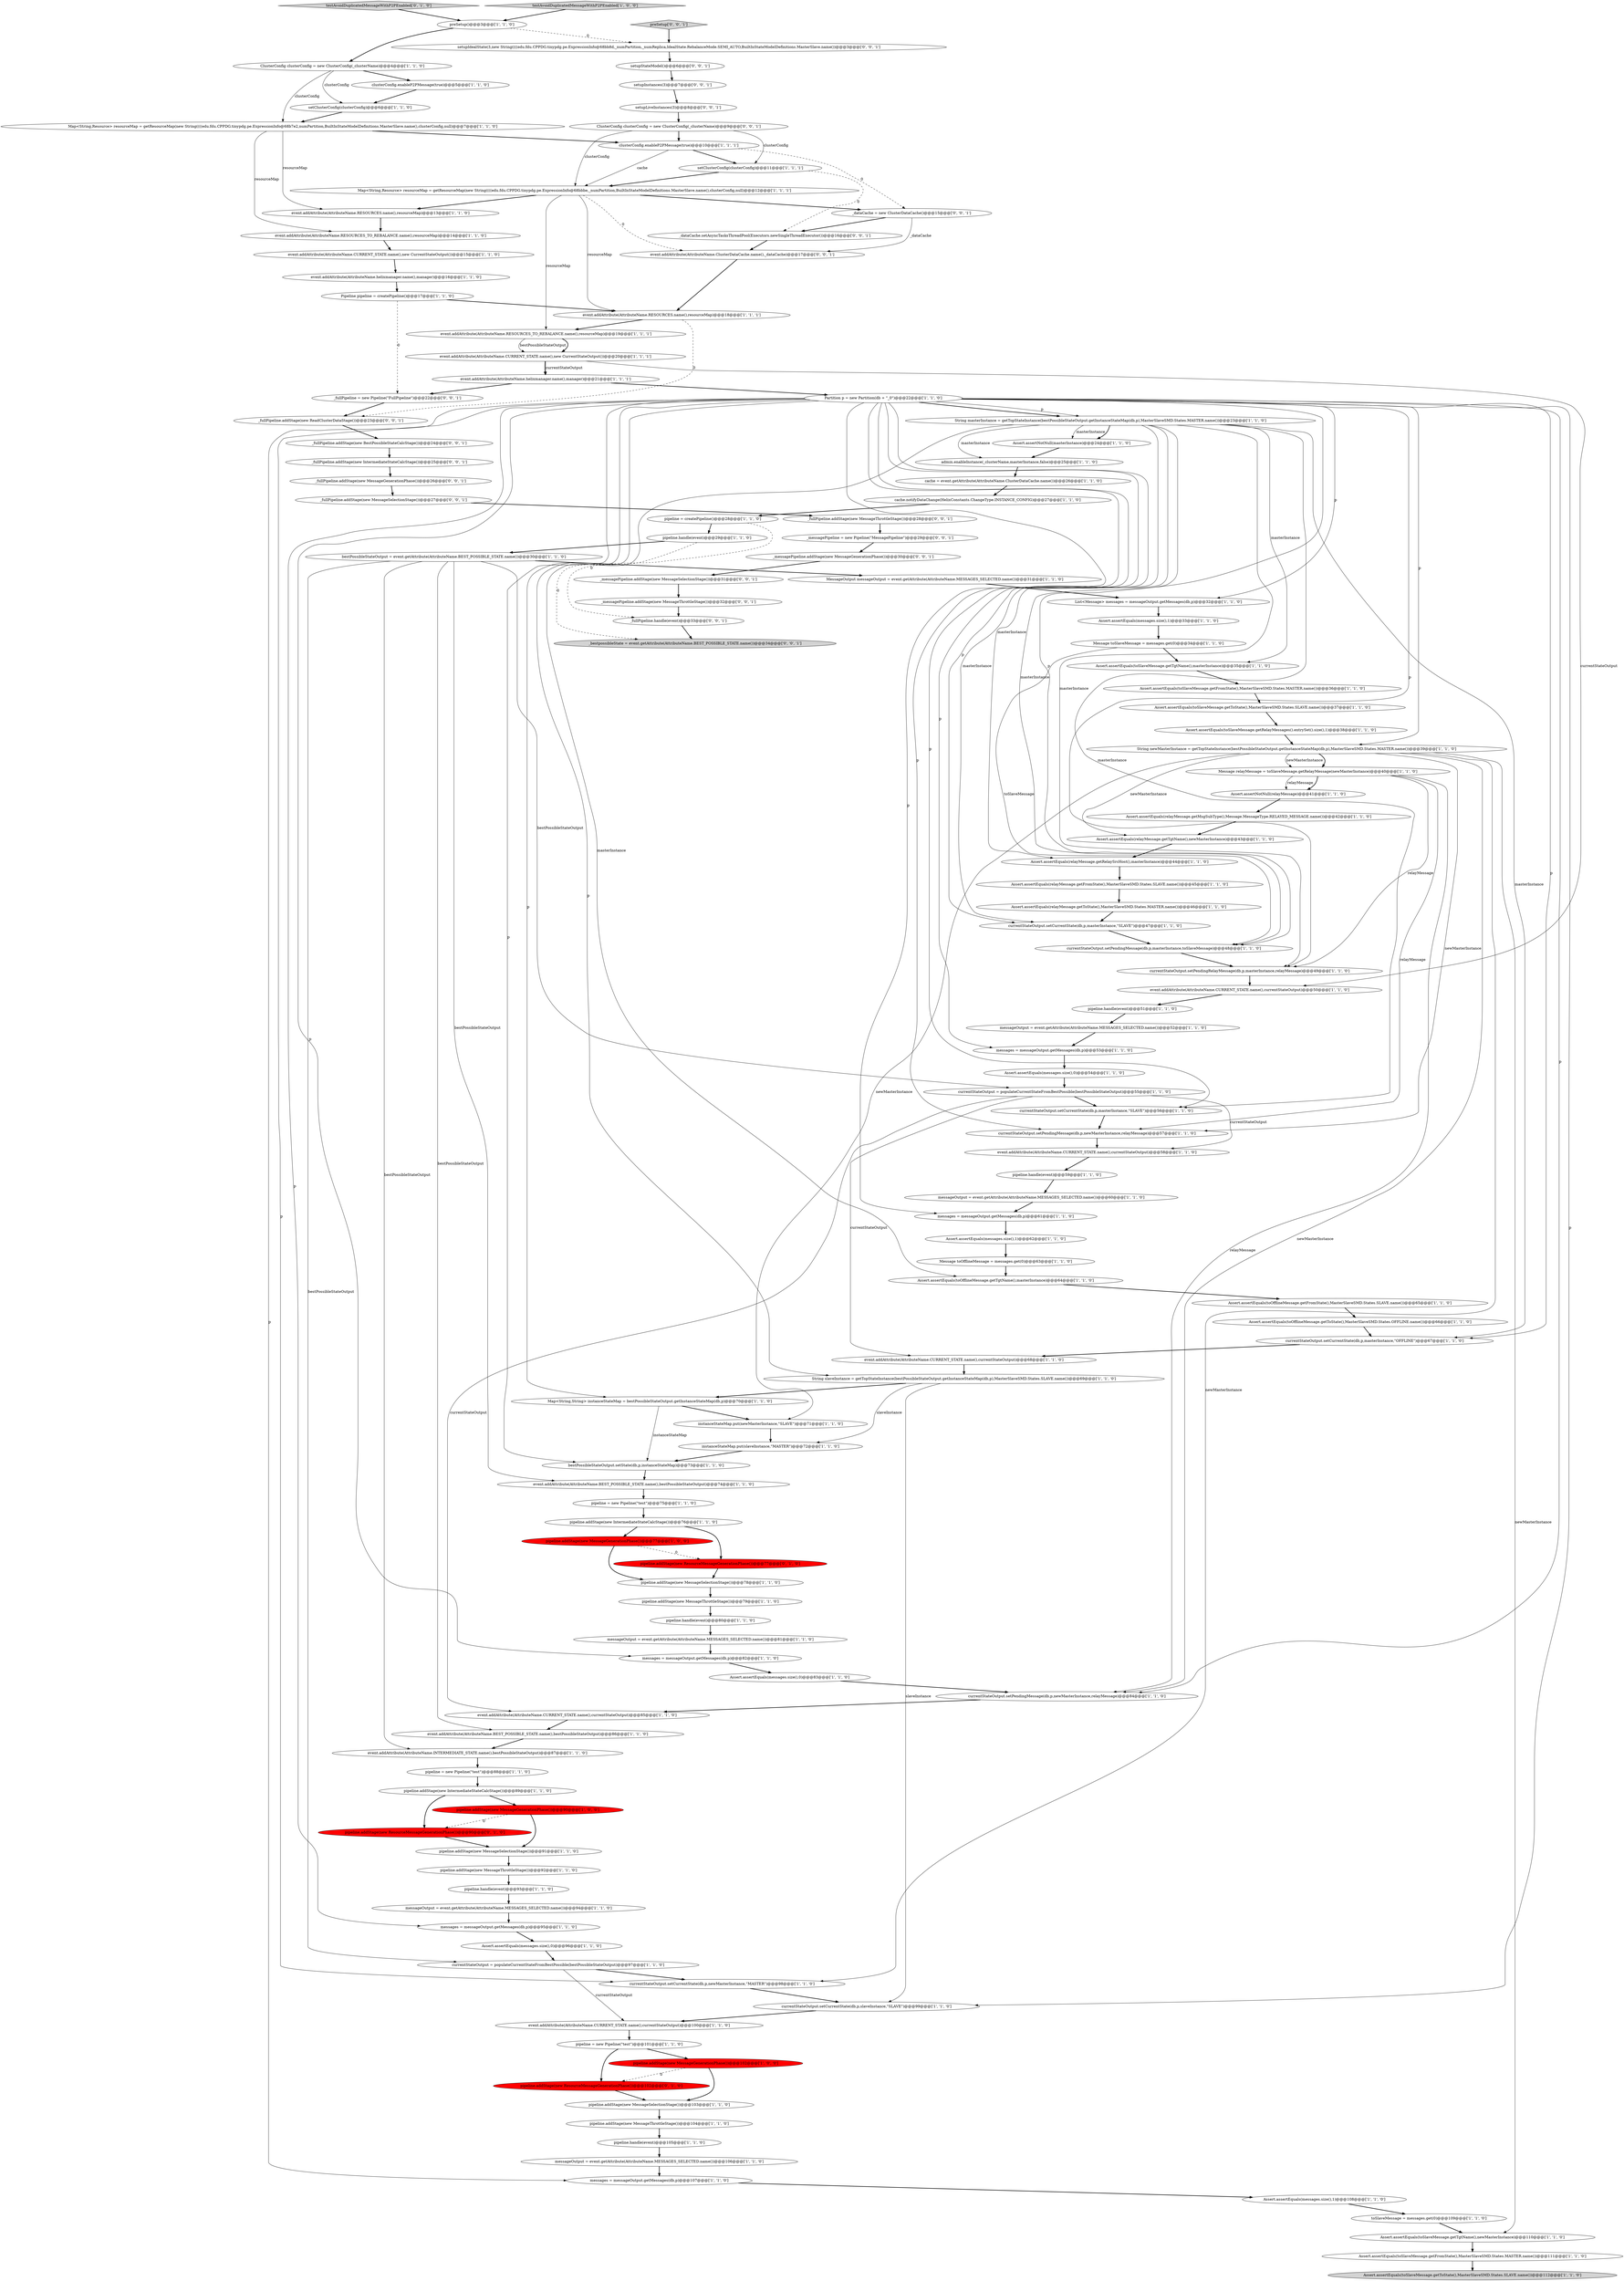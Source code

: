 digraph {
102 [style = filled, label = "toSlaveMessage = messages.get(0)@@@109@@@['1', '1', '0']", fillcolor = white, shape = ellipse image = "AAA0AAABBB1BBB"];
39 [style = filled, label = "event.addAttribute(AttributeName.CURRENT_STATE.name(),currentStateOutput)@@@50@@@['1', '1', '0']", fillcolor = white, shape = ellipse image = "AAA0AAABBB1BBB"];
30 [style = filled, label = "messageOutput = event.getAttribute(AttributeName.MESSAGES_SELECTED.name())@@@52@@@['1', '1', '0']", fillcolor = white, shape = ellipse image = "AAA0AAABBB1BBB"];
85 [style = filled, label = "messageOutput = event.getAttribute(AttributeName.MESSAGES_SELECTED.name())@@@60@@@['1', '1', '0']", fillcolor = white, shape = ellipse image = "AAA0AAABBB1BBB"];
23 [style = filled, label = "Assert.assertEquals(toOfflineMessage.getTgtName(),masterInstance)@@@64@@@['1', '1', '0']", fillcolor = white, shape = ellipse image = "AAA0AAABBB1BBB"];
109 [style = filled, label = "testAvoidDuplicatedMessageWithP2PEnabled['0', '1', '0']", fillcolor = lightgray, shape = diamond image = "AAA0AAABBB2BBB"];
63 [style = filled, label = "pipeline.handle(event)@@@29@@@['1', '1', '0']", fillcolor = white, shape = ellipse image = "AAA0AAABBB1BBB"];
67 [style = filled, label = "pipeline.handle(event)@@@105@@@['1', '1', '0']", fillcolor = white, shape = ellipse image = "AAA0AAABBB1BBB"];
83 [style = filled, label = "cache.notifyDataChange(HelixConstants.ChangeType.INSTANCE_CONFIG)@@@27@@@['1', '1', '0']", fillcolor = white, shape = ellipse image = "AAA0AAABBB1BBB"];
104 [style = filled, label = "testAvoidDuplicatedMessageWithP2PEnabled['1', '0', '0']", fillcolor = lightgray, shape = diamond image = "AAA0AAABBB1BBB"];
13 [style = filled, label = "event.addAttribute(AttributeName.RESOURCES.name(),resourceMap)@@@18@@@['1', '1', '1']", fillcolor = white, shape = ellipse image = "AAA0AAABBB1BBB"];
0 [style = filled, label = "currentStateOutput.setPendingMessage(db,p,newMasterInstance,relayMessage)@@@57@@@['1', '1', '0']", fillcolor = white, shape = ellipse image = "AAA0AAABBB1BBB"];
72 [style = filled, label = "pipeline.addStage(new MessageGenerationPhase())@@@77@@@['1', '0', '0']", fillcolor = red, shape = ellipse image = "AAA1AAABBB1BBB"];
105 [style = filled, label = "pipeline.addStage(new MessageGenerationPhase())@@@90@@@['1', '0', '0']", fillcolor = red, shape = ellipse image = "AAA1AAABBB1BBB"];
11 [style = filled, label = "currentStateOutput.setPendingMessage(db,p,newMasterInstance,relayMessage)@@@84@@@['1', '1', '0']", fillcolor = white, shape = ellipse image = "AAA0AAABBB1BBB"];
35 [style = filled, label = "Assert.assertEquals(toSlaveMessage.getToState(),MasterSlaveSMD.States.SLAVE.name())@@@112@@@['1', '1', '0']", fillcolor = lightgray, shape = ellipse image = "AAA0AAABBB1BBB"];
98 [style = filled, label = "setClusterConfig(clusterConfig)@@@11@@@['1', '1', '1']", fillcolor = white, shape = ellipse image = "AAA0AAABBB1BBB"];
103 [style = filled, label = "pipeline.handle(event)@@@80@@@['1', '1', '0']", fillcolor = white, shape = ellipse image = "AAA0AAABBB1BBB"];
107 [style = filled, label = "String masterInstance = getTopStateInstance(bestPossibleStateOutput.getInstanceStateMap(db,p),MasterSlaveSMD.States.MASTER.name())@@@23@@@['1', '1', '0']", fillcolor = white, shape = ellipse image = "AAA0AAABBB1BBB"];
33 [style = filled, label = "event.addAttribute(AttributeName.CURRENT_STATE.name(),currentStateOutput)@@@100@@@['1', '1', '0']", fillcolor = white, shape = ellipse image = "AAA0AAABBB1BBB"];
69 [style = filled, label = "pipeline.addStage(new MessageThrottleStage())@@@104@@@['1', '1', '0']", fillcolor = white, shape = ellipse image = "AAA0AAABBB1BBB"];
32 [style = filled, label = "pipeline = new Pipeline(\"test\")@@@75@@@['1', '1', '0']", fillcolor = white, shape = ellipse image = "AAA0AAABBB1BBB"];
110 [style = filled, label = "pipeline.addStage(new ResourceMessageGenerationPhase())@@@90@@@['0', '1', '0']", fillcolor = red, shape = ellipse image = "AAA1AAABBB2BBB"];
132 [style = filled, label = "_fullPipeline = new Pipeline(\"FullPipeline\")@@@22@@@['0', '0', '1']", fillcolor = white, shape = ellipse image = "AAA0AAABBB3BBB"];
5 [style = filled, label = "event.addAttribute(AttributeName.RESOURCES_TO_REBALANCE.name(),resourceMap)@@@19@@@['1', '1', '1']", fillcolor = white, shape = ellipse image = "AAA0AAABBB1BBB"];
1 [style = filled, label = "currentStateOutput = populateCurrentStateFromBestPossible(bestPossibleStateOutput)@@@97@@@['1', '1', '0']", fillcolor = white, shape = ellipse image = "AAA0AAABBB1BBB"];
15 [style = filled, label = "Assert.assertEquals(messages.size(),1)@@@108@@@['1', '1', '0']", fillcolor = white, shape = ellipse image = "AAA0AAABBB1BBB"];
73 [style = filled, label = "Assert.assertEquals(relayMessage.getRelaySrcHost(),masterInstance)@@@44@@@['1', '1', '0']", fillcolor = white, shape = ellipse image = "AAA0AAABBB1BBB"];
24 [style = filled, label = "pipeline.addStage(new IntermediateStateCalcStage())@@@76@@@['1', '1', '0']", fillcolor = white, shape = ellipse image = "AAA0AAABBB1BBB"];
53 [style = filled, label = "event.addAttribute(AttributeName.helixmanager.name(),manager)@@@16@@@['1', '1', '0']", fillcolor = white, shape = ellipse image = "AAA0AAABBB1BBB"];
66 [style = filled, label = "pipeline.addStage(new MessageGenerationPhase())@@@102@@@['1', '0', '0']", fillcolor = red, shape = ellipse image = "AAA1AAABBB1BBB"];
86 [style = filled, label = "event.addAttribute(AttributeName.CURRENT_STATE.name(),new CurrentStateOutput())@@@15@@@['1', '1', '0']", fillcolor = white, shape = ellipse image = "AAA0AAABBB1BBB"];
115 [style = filled, label = "_messagePipeline.addStage(new MessageThrottleStage())@@@32@@@['0', '0', '1']", fillcolor = white, shape = ellipse image = "AAA0AAABBB3BBB"];
3 [style = filled, label = "bestPossibleStateOutput = event.getAttribute(AttributeName.BEST_POSSIBLE_STATE.name())@@@30@@@['1', '1', '0']", fillcolor = white, shape = ellipse image = "AAA0AAABBB1BBB"];
112 [style = filled, label = "pipeline.addStage(new ResourceMessageGenerationPhase())@@@77@@@['0', '1', '0']", fillcolor = red, shape = ellipse image = "AAA1AAABBB2BBB"];
65 [style = filled, label = "instanceStateMap.put(slaveInstance,\"MASTER\")@@@72@@@['1', '1', '0']", fillcolor = white, shape = ellipse image = "AAA0AAABBB1BBB"];
118 [style = filled, label = "_fullPipeline.handle(event)@@@33@@@['0', '0', '1']", fillcolor = white, shape = ellipse image = "AAA0AAABBB3BBB"];
21 [style = filled, label = "Assert.assertNotNull(relayMessage)@@@41@@@['1', '1', '0']", fillcolor = white, shape = ellipse image = "AAA0AAABBB1BBB"];
27 [style = filled, label = "instanceStateMap.put(newMasterInstance,\"SLAVE\")@@@71@@@['1', '1', '0']", fillcolor = white, shape = ellipse image = "AAA0AAABBB1BBB"];
25 [style = filled, label = "Map<String,Resource> resourceMap = getResourceMap(new String((((edu.fdu.CPPDG.tinypdg.pe.ExpressionInfo@68bbbe,_numPartition,BuiltInStateModelDefinitions.MasterSlave.name(),clusterConfig,null)@@@12@@@['1', '1', '1']", fillcolor = white, shape = ellipse image = "AAA0AAABBB1BBB"];
129 [style = filled, label = "_bestpossibleState = event.getAttribute(AttributeName.BEST_POSSIBLE_STATE.name())@@@34@@@['0', '0', '1']", fillcolor = lightgray, shape = ellipse image = "AAA0AAABBB3BBB"];
49 [style = filled, label = "clusterConfig.enableP2PMessage(true)@@@10@@@['1', '1', '1']", fillcolor = white, shape = ellipse image = "AAA0AAABBB1BBB"];
55 [style = filled, label = "preSetup()@@@3@@@['1', '1', '0']", fillcolor = white, shape = ellipse image = "AAA0AAABBB1BBB"];
89 [style = filled, label = "Partition p = new Partition(db + \"_0\")@@@22@@@['1', '1', '0']", fillcolor = white, shape = ellipse image = "AAA0AAABBB1BBB"];
47 [style = filled, label = "event.addAttribute(AttributeName.helixmanager.name(),manager)@@@21@@@['1', '1', '1']", fillcolor = white, shape = ellipse image = "AAA0AAABBB1BBB"];
78 [style = filled, label = "Assert.assertEquals(messages.size(),0)@@@54@@@['1', '1', '0']", fillcolor = white, shape = ellipse image = "AAA0AAABBB1BBB"];
76 [style = filled, label = "pipeline = new Pipeline(\"test\")@@@101@@@['1', '1', '0']", fillcolor = white, shape = ellipse image = "AAA0AAABBB1BBB"];
56 [style = filled, label = "pipeline.addStage(new MessageThrottleStage())@@@79@@@['1', '1', '0']", fillcolor = white, shape = ellipse image = "AAA0AAABBB1BBB"];
61 [style = filled, label = "admin.enableInstance(_clusterName,masterInstance,false)@@@25@@@['1', '1', '0']", fillcolor = white, shape = ellipse image = "AAA0AAABBB1BBB"];
6 [style = filled, label = "event.addAttribute(AttributeName.BEST_POSSIBLE_STATE.name(),bestPossibleStateOutput)@@@74@@@['1', '1', '0']", fillcolor = white, shape = ellipse image = "AAA0AAABBB1BBB"];
36 [style = filled, label = "messages = messageOutput.getMessages(db,p)@@@107@@@['1', '1', '0']", fillcolor = white, shape = ellipse image = "AAA0AAABBB1BBB"];
57 [style = filled, label = "messageOutput = event.getAttribute(AttributeName.MESSAGES_SELECTED.name())@@@94@@@['1', '1', '0']", fillcolor = white, shape = ellipse image = "AAA0AAABBB1BBB"];
106 [style = filled, label = "event.addAttribute(AttributeName.RESOURCES_TO_REBALANCE.name(),resourceMap)@@@14@@@['1', '1', '0']", fillcolor = white, shape = ellipse image = "AAA0AAABBB1BBB"];
46 [style = filled, label = "MessageOutput messageOutput = event.getAttribute(AttributeName.MESSAGES_SELECTED.name())@@@31@@@['1', '1', '0']", fillcolor = white, shape = ellipse image = "AAA0AAABBB1BBB"];
58 [style = filled, label = "Assert.assertEquals(toSlaveMessage.getToState(),MasterSlaveSMD.States.SLAVE.name())@@@37@@@['1', '1', '0']", fillcolor = white, shape = ellipse image = "AAA0AAABBB1BBB"];
120 [style = filled, label = "ClusterConfig clusterConfig = new ClusterConfig(_clusterName)@@@9@@@['0', '0', '1']", fillcolor = white, shape = ellipse image = "AAA0AAABBB3BBB"];
40 [style = filled, label = "Assert.assertEquals(toOfflineMessage.getToState(),MasterSlaveSMD.States.OFFLINE.name())@@@66@@@['1', '1', '0']", fillcolor = white, shape = ellipse image = "AAA0AAABBB1BBB"];
52 [style = filled, label = "event.addAttribute(AttributeName.CURRENT_STATE.name(),currentStateOutput)@@@68@@@['1', '1', '0']", fillcolor = white, shape = ellipse image = "AAA0AAABBB1BBB"];
127 [style = filled, label = "setupIdealState(3,new String((((edu.fdu.CPPDG.tinypdg.pe.ExpressionInfo@68bb8d,_numPartition,_numReplica,IdealState.RebalanceMode.SEMI_AUTO,BuiltInStateModelDefinitions.MasterSlave.name())@@@3@@@['0', '0', '1']", fillcolor = white, shape = ellipse image = "AAA0AAABBB3BBB"];
99 [style = filled, label = "messages = messageOutput.getMessages(db,p)@@@53@@@['1', '1', '0']", fillcolor = white, shape = ellipse image = "AAA0AAABBB1BBB"];
87 [style = filled, label = "Message toSlaveMessage = messages.get(0)@@@34@@@['1', '1', '0']", fillcolor = white, shape = ellipse image = "AAA0AAABBB1BBB"];
95 [style = filled, label = "messages = messageOutput.getMessages(db,p)@@@95@@@['1', '1', '0']", fillcolor = white, shape = ellipse image = "AAA0AAABBB1BBB"];
14 [style = filled, label = "bestPossibleStateOutput.setState(db,p,instanceStateMap)@@@73@@@['1', '1', '0']", fillcolor = white, shape = ellipse image = "AAA0AAABBB1BBB"];
114 [style = filled, label = "setupStateModel()@@@6@@@['0', '0', '1']", fillcolor = white, shape = ellipse image = "AAA0AAABBB3BBB"];
41 [style = filled, label = "currentStateOutput.setCurrentState(db,p,masterInstance,\"SLAVE\")@@@56@@@['1', '1', '0']", fillcolor = white, shape = ellipse image = "AAA0AAABBB1BBB"];
122 [style = filled, label = "_fullPipeline.addStage(new MessageThrottleStage())@@@28@@@['0', '0', '1']", fillcolor = white, shape = ellipse image = "AAA0AAABBB3BBB"];
82 [style = filled, label = "String slaveInstance = getTopStateInstance(bestPossibleStateOutput.getInstanceStateMap(db,p),MasterSlaveSMD.States.SLAVE.name())@@@69@@@['1', '1', '0']", fillcolor = white, shape = ellipse image = "AAA0AAABBB1BBB"];
90 [style = filled, label = "pipeline.addStage(new MessageSelectionStage())@@@103@@@['1', '1', '0']", fillcolor = white, shape = ellipse image = "AAA0AAABBB1BBB"];
43 [style = filled, label = "pipeline = createPipeline()@@@28@@@['1', '1', '0']", fillcolor = white, shape = ellipse image = "AAA0AAABBB1BBB"];
26 [style = filled, label = "currentStateOutput = populateCurrentStateFromBestPossible(bestPossibleStateOutput)@@@55@@@['1', '1', '0']", fillcolor = white, shape = ellipse image = "AAA0AAABBB1BBB"];
18 [style = filled, label = "event.addAttribute(AttributeName.BEST_POSSIBLE_STATE.name(),bestPossibleStateOutput)@@@86@@@['1', '1', '0']", fillcolor = white, shape = ellipse image = "AAA0AAABBB1BBB"];
77 [style = filled, label = "messages = messageOutput.getMessages(db,p)@@@61@@@['1', '1', '0']", fillcolor = white, shape = ellipse image = "AAA0AAABBB1BBB"];
62 [style = filled, label = "pipeline.addStage(new MessageThrottleStage())@@@92@@@['1', '1', '0']", fillcolor = white, shape = ellipse image = "AAA0AAABBB1BBB"];
130 [style = filled, label = "_fullPipeline.addStage(new ReadClusterDataStage())@@@23@@@['0', '0', '1']", fillcolor = white, shape = ellipse image = "AAA0AAABBB3BBB"];
37 [style = filled, label = "Message relayMessage = toSlaveMessage.getRelayMessage(newMasterInstance)@@@40@@@['1', '1', '0']", fillcolor = white, shape = ellipse image = "AAA0AAABBB1BBB"];
93 [style = filled, label = "Assert.assertEquals(toOfflineMessage.getFromState(),MasterSlaveSMD.States.SLAVE.name())@@@65@@@['1', '1', '0']", fillcolor = white, shape = ellipse image = "AAA0AAABBB1BBB"];
45 [style = filled, label = "event.addAttribute(AttributeName.RESOURCES.name(),resourceMap)@@@13@@@['1', '1', '0']", fillcolor = white, shape = ellipse image = "AAA0AAABBB1BBB"];
84 [style = filled, label = "pipeline.handle(event)@@@59@@@['1', '1', '0']", fillcolor = white, shape = ellipse image = "AAA0AAABBB1BBB"];
94 [style = filled, label = "Assert.assertEquals(messages.size(),0)@@@96@@@['1', '1', '0']", fillcolor = white, shape = ellipse image = "AAA0AAABBB1BBB"];
28 [style = filled, label = "setClusterConfig(clusterConfig)@@@6@@@['1', '1', '0']", fillcolor = white, shape = ellipse image = "AAA0AAABBB1BBB"];
79 [style = filled, label = "messages = messageOutput.getMessages(db,p)@@@82@@@['1', '1', '0']", fillcolor = white, shape = ellipse image = "AAA0AAABBB1BBB"];
134 [style = filled, label = "_messagePipeline.addStage(new MessageGenerationPhase())@@@30@@@['0', '0', '1']", fillcolor = white, shape = ellipse image = "AAA0AAABBB3BBB"];
113 [style = filled, label = "setupLiveInstances(3)@@@8@@@['0', '0', '1']", fillcolor = white, shape = ellipse image = "AAA0AAABBB3BBB"];
81 [style = filled, label = "pipeline.handle(event)@@@51@@@['1', '1', '0']", fillcolor = white, shape = ellipse image = "AAA0AAABBB1BBB"];
31 [style = filled, label = "ClusterConfig clusterConfig = new ClusterConfig(_clusterName)@@@4@@@['1', '1', '0']", fillcolor = white, shape = ellipse image = "AAA0AAABBB1BBB"];
92 [style = filled, label = "messageOutput = event.getAttribute(AttributeName.MESSAGES_SELECTED.name())@@@81@@@['1', '1', '0']", fillcolor = white, shape = ellipse image = "AAA0AAABBB1BBB"];
64 [style = filled, label = "Assert.assertEquals(relayMessage.getToState(),MasterSlaveSMD.States.MASTER.name())@@@46@@@['1', '1', '0']", fillcolor = white, shape = ellipse image = "AAA0AAABBB1BBB"];
96 [style = filled, label = "Assert.assertEquals(toSlaveMessage.getTgtName(),masterInstance)@@@35@@@['1', '1', '0']", fillcolor = white, shape = ellipse image = "AAA0AAABBB1BBB"];
133 [style = filled, label = "_messagePipeline = new Pipeline(\"MessagePipeline\")@@@29@@@['0', '0', '1']", fillcolor = white, shape = ellipse image = "AAA0AAABBB3BBB"];
42 [style = filled, label = "clusterConfig.enableP2PMessage(true)@@@5@@@['1', '1', '0']", fillcolor = white, shape = ellipse image = "AAA0AAABBB1BBB"];
70 [style = filled, label = "Map<String,String> instanceStateMap = bestPossibleStateOutput.getInstanceStateMap(db,p)@@@70@@@['1', '1', '0']", fillcolor = white, shape = ellipse image = "AAA0AAABBB1BBB"];
125 [style = filled, label = "_fullPipeline.addStage(new BestPossibleStateCalcStage())@@@24@@@['0', '0', '1']", fillcolor = white, shape = ellipse image = "AAA0AAABBB3BBB"];
7 [style = filled, label = "event.addAttribute(AttributeName.INTERMEDIATE_STATE.name(),bestPossibleStateOutput)@@@87@@@['1', '1', '0']", fillcolor = white, shape = ellipse image = "AAA0AAABBB1BBB"];
22 [style = filled, label = "event.addAttribute(AttributeName.CURRENT_STATE.name(),new CurrentStateOutput())@@@20@@@['1', '1', '1']", fillcolor = white, shape = ellipse image = "AAA0AAABBB1BBB"];
131 [style = filled, label = "_fullPipeline.addStage(new IntermediateStateCalcStage())@@@25@@@['0', '0', '1']", fillcolor = white, shape = ellipse image = "AAA0AAABBB3BBB"];
128 [style = filled, label = "_dataCache.setAsyncTasksThreadPool(Executors.newSingleThreadExecutor())@@@16@@@['0', '0', '1']", fillcolor = white, shape = ellipse image = "AAA0AAABBB3BBB"];
16 [style = filled, label = "Assert.assertEquals(messages.size(),0)@@@83@@@['1', '1', '0']", fillcolor = white, shape = ellipse image = "AAA0AAABBB1BBB"];
100 [style = filled, label = "Pipeline pipeline = createPipeline()@@@17@@@['1', '1', '0']", fillcolor = white, shape = ellipse image = "AAA0AAABBB1BBB"];
91 [style = filled, label = "currentStateOutput.setPendingRelayMessage(db,p,masterInstance,relayMessage)@@@49@@@['1', '1', '0']", fillcolor = white, shape = ellipse image = "AAA0AAABBB1BBB"];
80 [style = filled, label = "Assert.assertEquals(relayMessage.getMsgSubType(),Message.MessageType.RELAYED_MESSAGE.name())@@@42@@@['1', '1', '0']", fillcolor = white, shape = ellipse image = "AAA0AAABBB1BBB"];
38 [style = filled, label = "currentStateOutput.setPendingMessage(db,p,masterInstance,toSlaveMessage)@@@48@@@['1', '1', '0']", fillcolor = white, shape = ellipse image = "AAA0AAABBB1BBB"];
51 [style = filled, label = "Assert.assertEquals(toSlaveMessage.getTgtName(),newMasterInstance)@@@110@@@['1', '1', '0']", fillcolor = white, shape = ellipse image = "AAA0AAABBB1BBB"];
108 [style = filled, label = "event.addAttribute(AttributeName.CURRENT_STATE.name(),currentStateOutput)@@@58@@@['1', '1', '0']", fillcolor = white, shape = ellipse image = "AAA0AAABBB1BBB"];
54 [style = filled, label = "pipeline.addStage(new MessageSelectionStage())@@@78@@@['1', '1', '0']", fillcolor = white, shape = ellipse image = "AAA0AAABBB1BBB"];
2 [style = filled, label = "Map<String,Resource> resourceMap = getResourceMap(new String((((edu.fdu.CPPDG.tinypdg.pe.ExpressionInfo@68b7e2,numPartition,BuiltInStateModelDefinitions.MasterSlave.name(),clusterConfig,null)@@@7@@@['1', '1', '0']", fillcolor = white, shape = ellipse image = "AAA0AAABBB1BBB"];
75 [style = filled, label = "currentStateOutput.setCurrentState(db,p,masterInstance,\"SLAVE\")@@@47@@@['1', '1', '0']", fillcolor = white, shape = ellipse image = "AAA0AAABBB1BBB"];
10 [style = filled, label = "pipeline.handle(event)@@@93@@@['1', '1', '0']", fillcolor = white, shape = ellipse image = "AAA0AAABBB1BBB"];
101 [style = filled, label = "Assert.assertEquals(messages.size(),1)@@@62@@@['1', '1', '0']", fillcolor = white, shape = ellipse image = "AAA0AAABBB1BBB"];
88 [style = filled, label = "Assert.assertEquals(messages.size(),1)@@@33@@@['1', '1', '0']", fillcolor = white, shape = ellipse image = "AAA0AAABBB1BBB"];
59 [style = filled, label = "List<Message> messages = messageOutput.getMessages(db,p)@@@32@@@['1', '1', '0']", fillcolor = white, shape = ellipse image = "AAA0AAABBB1BBB"];
44 [style = filled, label = "Assert.assertEquals(relayMessage.getFromState(),MasterSlaveSMD.States.SLAVE.name())@@@45@@@['1', '1', '0']", fillcolor = white, shape = ellipse image = "AAA0AAABBB1BBB"];
116 [style = filled, label = "setupInstances(3)@@@7@@@['0', '0', '1']", fillcolor = white, shape = ellipse image = "AAA0AAABBB3BBB"];
4 [style = filled, label = "cache = event.getAttribute(AttributeName.ClusterDataCache.name())@@@26@@@['1', '1', '0']", fillcolor = white, shape = ellipse image = "AAA0AAABBB1BBB"];
123 [style = filled, label = "_dataCache = new ClusterDataCache()@@@15@@@['0', '0', '1']", fillcolor = white, shape = ellipse image = "AAA0AAABBB3BBB"];
68 [style = filled, label = "Assert.assertNotNull(masterInstance)@@@24@@@['1', '1', '0']", fillcolor = white, shape = ellipse image = "AAA0AAABBB1BBB"];
29 [style = filled, label = "pipeline.addStage(new MessageSelectionStage())@@@91@@@['1', '1', '0']", fillcolor = white, shape = ellipse image = "AAA0AAABBB1BBB"];
124 [style = filled, label = "_fullPipeline.addStage(new MessageGenerationPhase())@@@26@@@['0', '0', '1']", fillcolor = white, shape = ellipse image = "AAA0AAABBB3BBB"];
126 [style = filled, label = "preSetup['0', '0', '1']", fillcolor = lightgray, shape = diamond image = "AAA0AAABBB3BBB"];
34 [style = filled, label = "Assert.assertEquals(toSlaveMessage.getFromState(),MasterSlaveSMD.States.MASTER.name())@@@111@@@['1', '1', '0']", fillcolor = white, shape = ellipse image = "AAA0AAABBB1BBB"];
60 [style = filled, label = "Assert.assertEquals(relayMessage.getTgtName(),newMasterInstance)@@@43@@@['1', '1', '0']", fillcolor = white, shape = ellipse image = "AAA0AAABBB1BBB"];
19 [style = filled, label = "Message toOfflineMessage = messages.get(0)@@@63@@@['1', '1', '0']", fillcolor = white, shape = ellipse image = "AAA0AAABBB1BBB"];
20 [style = filled, label = "event.addAttribute(AttributeName.CURRENT_STATE.name(),currentStateOutput)@@@85@@@['1', '1', '0']", fillcolor = white, shape = ellipse image = "AAA0AAABBB1BBB"];
8 [style = filled, label = "Assert.assertEquals(toSlaveMessage.getRelayMessages().entrySet().size(),1)@@@38@@@['1', '1', '0']", fillcolor = white, shape = ellipse image = "AAA0AAABBB1BBB"];
119 [style = filled, label = "event.addAttribute(AttributeName.ClusterDataCache.name(),_dataCache)@@@17@@@['0', '0', '1']", fillcolor = white, shape = ellipse image = "AAA0AAABBB3BBB"];
17 [style = filled, label = "currentStateOutput.setCurrentState(db,p,slaveInstance,\"SLAVE\")@@@99@@@['1', '1', '0']", fillcolor = white, shape = ellipse image = "AAA0AAABBB1BBB"];
111 [style = filled, label = "pipeline.addStage(new ResourceMessageGenerationPhase())@@@102@@@['0', '1', '0']", fillcolor = red, shape = ellipse image = "AAA1AAABBB2BBB"];
97 [style = filled, label = "currentStateOutput.setCurrentState(db,p,newMasterInstance,\"MASTER\")@@@98@@@['1', '1', '0']", fillcolor = white, shape = ellipse image = "AAA0AAABBB1BBB"];
48 [style = filled, label = "messageOutput = event.getAttribute(AttributeName.MESSAGES_SELECTED.name())@@@106@@@['1', '1', '0']", fillcolor = white, shape = ellipse image = "AAA0AAABBB1BBB"];
12 [style = filled, label = "pipeline.addStage(new IntermediateStateCalcStage())@@@89@@@['1', '1', '0']", fillcolor = white, shape = ellipse image = "AAA0AAABBB1BBB"];
117 [style = filled, label = "_messagePipeline.addStage(new MessageSelectionStage())@@@31@@@['0', '0', '1']", fillcolor = white, shape = ellipse image = "AAA0AAABBB3BBB"];
71 [style = filled, label = "pipeline = new Pipeline(\"test\")@@@88@@@['1', '1', '0']", fillcolor = white, shape = ellipse image = "AAA0AAABBB1BBB"];
121 [style = filled, label = "_fullPipeline.addStage(new MessageSelectionStage())@@@27@@@['0', '0', '1']", fillcolor = white, shape = ellipse image = "AAA0AAABBB3BBB"];
9 [style = filled, label = "String newMasterInstance = getTopStateInstance(bestPossibleStateOutput.getInstanceStateMap(db,p),MasterSlaveSMD.States.MASTER.name())@@@39@@@['1', '1', '0']", fillcolor = white, shape = ellipse image = "AAA0AAABBB1BBB"];
74 [style = filled, label = "currentStateOutput.setCurrentState(db,p,masterInstance,\"OFFLINE\")@@@67@@@['1', '1', '0']", fillcolor = white, shape = ellipse image = "AAA0AAABBB1BBB"];
50 [style = filled, label = "Assert.assertEquals(toSlaveMessage.getFromState(),MasterSlaveSMD.States.MASTER.name())@@@36@@@['1', '1', '0']", fillcolor = white, shape = ellipse image = "AAA0AAABBB1BBB"];
41->0 [style = bold, label=""];
98->25 [style = bold, label=""];
54->56 [style = bold, label=""];
21->80 [style = bold, label=""];
107->41 [style = solid, label="masterInstance"];
25->45 [style = bold, label=""];
67->48 [style = bold, label=""];
117->115 [style = bold, label=""];
45->106 [style = bold, label=""];
49->123 [style = dashed, label="0"];
75->38 [style = bold, label=""];
93->40 [style = bold, label=""];
89->77 [style = solid, label="p"];
12->105 [style = bold, label=""];
65->14 [style = bold, label=""];
66->111 [style = dashed, label="0"];
9->37 [style = bold, label=""];
63->129 [style = dashed, label="0"];
59->88 [style = bold, label=""];
9->37 [style = solid, label="newMasterInstance"];
2->49 [style = bold, label=""];
26->108 [style = solid, label="currentStateOutput"];
0->108 [style = bold, label=""];
89->97 [style = solid, label="p"];
94->1 [style = bold, label=""];
130->125 [style = bold, label=""];
89->38 [style = solid, label="p"];
80->60 [style = bold, label=""];
22->47 [style = bold, label=""];
25->119 [style = dashed, label="0"];
126->127 [style = bold, label=""];
89->11 [style = solid, label="p"];
89->95 [style = solid, label="p"];
100->132 [style = dashed, label="0"];
107->68 [style = solid, label="masterInstance"];
10->57 [style = bold, label=""];
55->31 [style = bold, label=""];
53->100 [style = bold, label=""];
47->132 [style = bold, label=""];
108->84 [style = bold, label=""];
24->112 [style = bold, label=""];
120->25 [style = solid, label="clusterConfig"];
116->113 [style = bold, label=""];
25->123 [style = bold, label=""];
46->59 [style = bold, label=""];
6->32 [style = bold, label=""];
3->46 [style = bold, label=""];
24->72 [style = bold, label=""];
83->43 [style = bold, label=""];
85->77 [style = bold, label=""];
110->29 [style = bold, label=""];
89->36 [style = solid, label="p"];
29->62 [style = bold, label=""];
37->21 [style = bold, label=""];
39->81 [style = bold, label=""];
40->74 [style = bold, label=""];
120->49 [style = bold, label=""];
125->131 [style = bold, label=""];
98->128 [style = dashed, label="0"];
25->5 [style = solid, label="resourceMap"];
52->82 [style = bold, label=""];
1->97 [style = bold, label=""];
22->47 [style = solid, label="currentStateOutput"];
87->38 [style = solid, label="toSlaveMessage"];
113->120 [style = bold, label=""];
64->75 [style = bold, label=""];
37->11 [style = solid, label="relayMessage"];
104->55 [style = bold, label=""];
123->119 [style = solid, label="_dataCache"];
100->13 [style = bold, label=""];
96->50 [style = bold, label=""];
20->18 [style = bold, label=""];
31->28 [style = solid, label="clusterConfig"];
70->14 [style = solid, label="instanceStateMap"];
89->75 [style = solid, label="p"];
70->27 [style = bold, label=""];
47->89 [style = bold, label=""];
122->133 [style = bold, label=""];
107->74 [style = solid, label="masterInstance"];
23->93 [style = bold, label=""];
30->99 [style = bold, label=""];
82->17 [style = solid, label="slaveInstance"];
13->5 [style = bold, label=""];
3->7 [style = solid, label="bestPossibleStateOutput"];
133->134 [style = bold, label=""];
9->51 [style = solid, label="newMasterInstance"];
78->26 [style = bold, label=""];
34->35 [style = bold, label=""];
18->7 [style = bold, label=""];
89->59 [style = solid, label="p"];
5->22 [style = bold, label=""];
101->19 [style = bold, label=""];
7->71 [style = bold, label=""];
119->13 [style = bold, label=""];
14->6 [style = bold, label=""];
15->102 [style = bold, label=""];
5->22 [style = solid, label="bestPossibleStateOutput"];
99->78 [style = bold, label=""];
89->107 [style = solid, label="p"];
3->6 [style = solid, label="bestPossibleStateOutput"];
89->14 [style = solid, label="p"];
9->11 [style = solid, label="newMasterInstance"];
25->13 [style = solid, label="resourceMap"];
55->127 [style = dashed, label="0"];
89->0 [style = solid, label="p"];
50->58 [style = bold, label=""];
97->17 [style = bold, label=""];
58->8 [style = bold, label=""];
89->9 [style = solid, label="p"];
49->98 [style = bold, label=""];
134->117 [style = bold, label=""];
89->74 [style = solid, label="p"];
107->38 [style = solid, label="masterInstance"];
91->39 [style = bold, label=""];
37->91 [style = solid, label="relayMessage"];
89->99 [style = solid, label="p"];
82->65 [style = solid, label="slaveInstance"];
73->44 [style = bold, label=""];
107->23 [style = solid, label="masterInstance"];
131->124 [style = bold, label=""];
107->96 [style = solid, label="masterInstance"];
72->112 [style = dashed, label="0"];
111->90 [style = bold, label=""];
76->66 [style = bold, label=""];
89->79 [style = solid, label="p"];
33->76 [style = bold, label=""];
13->130 [style = dashed, label="0"];
118->129 [style = bold, label=""];
114->116 [style = bold, label=""];
9->60 [style = solid, label="newMasterInstance"];
26->52 [style = solid, label="currentStateOutput"];
37->21 [style = solid, label="relayMessage"];
31->42 [style = bold, label=""];
26->41 [style = bold, label=""];
37->0 [style = solid, label="relayMessage"];
38->91 [style = bold, label=""];
109->55 [style = bold, label=""];
92->79 [style = bold, label=""];
84->85 [style = bold, label=""];
120->98 [style = solid, label="clusterConfig"];
3->1 [style = solid, label="bestPossibleStateOutput"];
128->119 [style = bold, label=""];
77->101 [style = bold, label=""];
12->110 [style = bold, label=""];
82->70 [style = bold, label=""];
106->86 [style = bold, label=""];
43->118 [style = dashed, label="0"];
43->63 [style = bold, label=""];
9->97 [style = solid, label="newMasterInstance"];
9->0 [style = solid, label="newMasterInstance"];
132->130 [style = bold, label=""];
42->28 [style = bold, label=""];
9->27 [style = solid, label="newMasterInstance"];
61->4 [style = bold, label=""];
63->3 [style = bold, label=""];
76->111 [style = bold, label=""];
107->75 [style = solid, label="masterInstance"];
90->69 [style = bold, label=""];
88->87 [style = bold, label=""];
124->121 [style = bold, label=""];
89->17 [style = solid, label="p"];
11->20 [style = bold, label=""];
79->16 [style = bold, label=""];
16->11 [style = bold, label=""];
89->70 [style = solid, label="p"];
48->36 [style = bold, label=""];
69->67 [style = bold, label=""];
49->25 [style = solid, label="cache"];
87->96 [style = bold, label=""];
74->52 [style = bold, label=""];
89->107 [style = bold, label=""];
89->82 [style = solid, label="p"];
107->61 [style = solid, label="masterInstance"];
89->91 [style = solid, label="p"];
36->15 [style = bold, label=""];
105->29 [style = bold, label=""];
72->54 [style = bold, label=""];
62->10 [style = bold, label=""];
22->39 [style = solid, label="currentStateOutput"];
17->33 [style = bold, label=""];
71->12 [style = bold, label=""];
107->68 [style = bold, label=""];
56->103 [style = bold, label=""];
2->45 [style = solid, label="resourceMap"];
3->18 [style = solid, label="bestPossibleStateOutput"];
123->128 [style = bold, label=""];
103->92 [style = bold, label=""];
4->83 [style = bold, label=""];
57->95 [style = bold, label=""];
95->94 [style = bold, label=""];
28->2 [style = bold, label=""];
107->91 [style = solid, label="masterInstance"];
27->65 [style = bold, label=""];
127->114 [style = bold, label=""];
86->53 [style = bold, label=""];
112->54 [style = bold, label=""];
89->41 [style = solid, label="p"];
60->73 [style = bold, label=""];
19->23 [style = bold, label=""];
8->9 [style = bold, label=""];
121->122 [style = bold, label=""];
102->51 [style = bold, label=""];
26->20 [style = solid, label="currentStateOutput"];
105->110 [style = dashed, label="0"];
68->61 [style = bold, label=""];
3->26 [style = solid, label="bestPossibleStateOutput"];
51->34 [style = bold, label=""];
107->73 [style = solid, label="masterInstance"];
115->118 [style = bold, label=""];
32->24 [style = bold, label=""];
1->33 [style = solid, label="currentStateOutput"];
81->30 [style = bold, label=""];
66->90 [style = bold, label=""];
31->2 [style = solid, label="clusterConfig"];
2->106 [style = solid, label="resourceMap"];
44->64 [style = bold, label=""];
}
